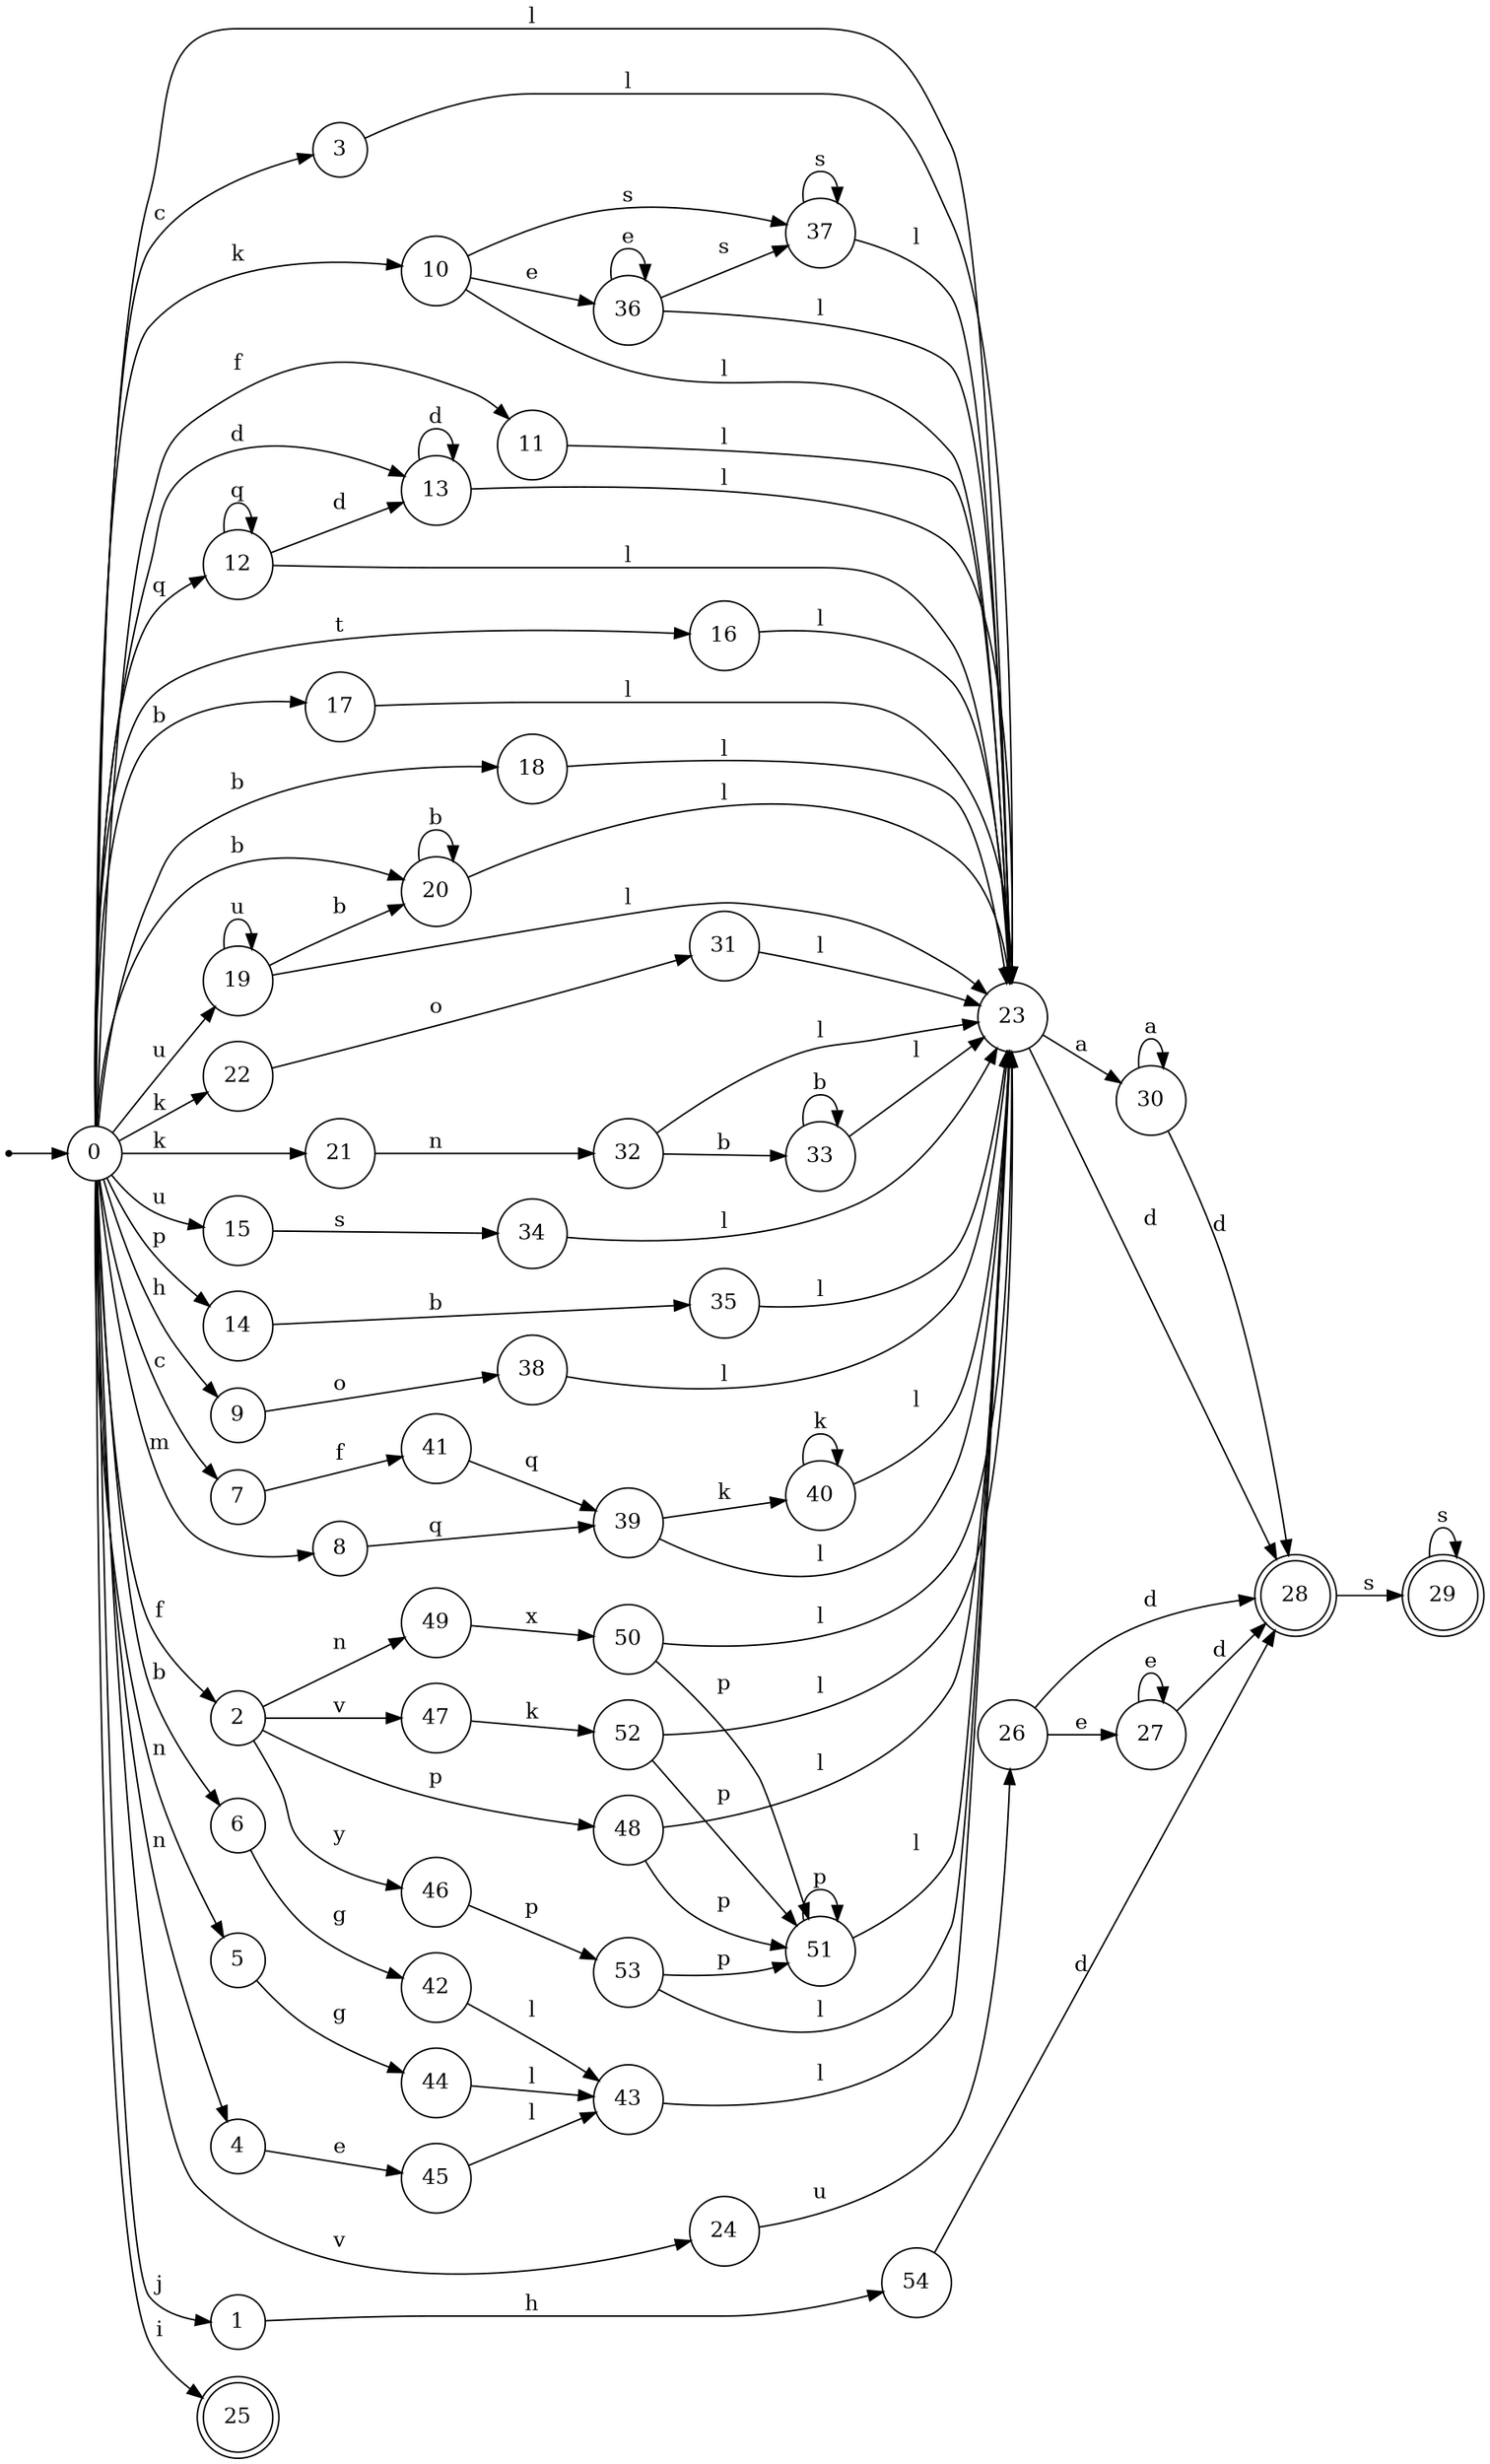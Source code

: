digraph finite_state_machine {
rankdir=LR;
size="20,20";
node [shape = point]; "dummy0"
node [shape = circle]; "0";
"dummy0" -> "0";
node [shape = circle]; "1";
node [shape = circle]; "2";
node [shape = circle]; "3";
node [shape = circle]; "4";
node [shape = circle]; "5";
node [shape = circle]; "6";
node [shape = circle]; "7";
node [shape = circle]; "8";
node [shape = circle]; "9";
node [shape = circle]; "10";
node [shape = circle]; "11";
node [shape = circle]; "12";
node [shape = circle]; "13";
node [shape = circle]; "14";
node [shape = circle]; "15";
node [shape = circle]; "16";
node [shape = circle]; "17";
node [shape = circle]; "18";
node [shape = circle]; "19";
node [shape = circle]; "20";
node [shape = circle]; "21";
node [shape = circle]; "22";
node [shape = circle]; "23";
node [shape = circle]; "24";
node [shape = doublecircle]; "25";node [shape = circle]; "26";
node [shape = circle]; "27";
node [shape = doublecircle]; "28";node [shape = doublecircle]; "29";node [shape = circle]; "30";
node [shape = circle]; "31";
node [shape = circle]; "32";
node [shape = circle]; "33";
node [shape = circle]; "34";
node [shape = circle]; "35";
node [shape = circle]; "36";
node [shape = circle]; "37";
node [shape = circle]; "38";
node [shape = circle]; "39";
node [shape = circle]; "40";
node [shape = circle]; "41";
node [shape = circle]; "42";
node [shape = circle]; "43";
node [shape = circle]; "44";
node [shape = circle]; "45";
node [shape = circle]; "46";
node [shape = circle]; "47";
node [shape = circle]; "48";
node [shape = circle]; "49";
node [shape = circle]; "50";
node [shape = circle]; "51";
node [shape = circle]; "52";
node [shape = circle]; "53";
node [shape = circle]; "54";
"0" -> "1" [label = "j"];
 "0" -> "2" [label = "f"];
 "0" -> "11" [label = "f"];
 "0" -> "3" [label = "c"];
 "0" -> "7" [label = "c"];
 "0" -> "4" [label = "n"];
 "0" -> "5" [label = "n"];
 "0" -> "17" [label = "b"];
 "0" -> "18" [label = "b"];
 "0" -> "20" [label = "b"];
 "0" -> "6" [label = "b"];
 "0" -> "8" [label = "m"];
 "0" -> "9" [label = "h"];
 "0" -> "10" [label = "k"];
 "0" -> "21" [label = "k"];
 "0" -> "22" [label = "k"];
 "0" -> "12" [label = "q"];
 "0" -> "13" [label = "d"];
 "0" -> "14" [label = "p"];
 "0" -> "19" [label = "u"];
 "0" -> "15" [label = "u"];
 "0" -> "16" [label = "t"];
 "0" -> "23" [label = "l"];
 "0" -> "24" [label = "v"];
 "0" -> "25" [label = "i"];
 "24" -> "26" [label = "u"];
 "26" -> "27" [label = "e"];
 "26" -> "28" [label = "d"];
 "28" -> "29" [label = "s"];
 "29" -> "29" [label = "s"];
 "27" -> "27" [label = "e"];
 "27" -> "28" [label = "d"];
 "23" -> "30" [label = "a"];
 "23" -> "28" [label = "d"];
 "30" -> "30" [label = "a"];
 "30" -> "28" [label = "d"];
 "22" -> "31" [label = "o"];
 "31" -> "23" [label = "l"];
 "21" -> "32" [label = "n"];
 "32" -> "33" [label = "b"];
 "32" -> "23" [label = "l"];
 "33" -> "33" [label = "b"];
 "33" -> "23" [label = "l"];
 "20" -> "20" [label = "b"];
 "20" -> "23" [label = "l"];
 "19" -> "19" [label = "u"];
 "19" -> "20" [label = "b"];
 "19" -> "23" [label = "l"];
 "18" -> "23" [label = "l"];
 "17" -> "23" [label = "l"];
 "16" -> "23" [label = "l"];
 "15" -> "34" [label = "s"];
 "34" -> "23" [label = "l"];
 "14" -> "35" [label = "b"];
 "35" -> "23" [label = "l"];
 "13" -> "13" [label = "d"];
 "13" -> "23" [label = "l"];
 "12" -> "12" [label = "q"];
 "12" -> "13" [label = "d"];
 "12" -> "23" [label = "l"];
 "11" -> "23" [label = "l"];
 "10" -> "36" [label = "e"];
 "10" -> "37" [label = "s"];
 "10" -> "23" [label = "l"];
 "37" -> "37" [label = "s"];
 "37" -> "23" [label = "l"];
 "36" -> "36" [label = "e"];
 "36" -> "37" [label = "s"];
 "36" -> "23" [label = "l"];
 "9" -> "38" [label = "o"];
 "38" -> "23" [label = "l"];
 "8" -> "39" [label = "q"];
 "39" -> "40" [label = "k"];
 "39" -> "23" [label = "l"];
 "40" -> "40" [label = "k"];
 "40" -> "23" [label = "l"];
 "7" -> "41" [label = "f"];
 "41" -> "39" [label = "q"];
 "6" -> "42" [label = "g"];
 "42" -> "43" [label = "l"];
 "43" -> "23" [label = "l"];
 "5" -> "44" [label = "g"];
 "44" -> "43" [label = "l"];
 "4" -> "45" [label = "e"];
 "45" -> "43" [label = "l"];
 "3" -> "23" [label = "l"];
 "2" -> "46" [label = "y"];
 "2" -> "47" [label = "v"];
 "2" -> "48" [label = "p"];
 "2" -> "49" [label = "n"];
 "49" -> "50" [label = "x"];
 "50" -> "51" [label = "p"];
 "50" -> "23" [label = "l"];
 "51" -> "51" [label = "p"];
 "51" -> "23" [label = "l"];
 "48" -> "51" [label = "p"];
 "48" -> "23" [label = "l"];
 "47" -> "52" [label = "k"];
 "52" -> "51" [label = "p"];
 "52" -> "23" [label = "l"];
 "46" -> "53" [label = "p"];
 "53" -> "51" [label = "p"];
 "53" -> "23" [label = "l"];
 "1" -> "54" [label = "h"];
 "54" -> "28" [label = "d"];
 }
